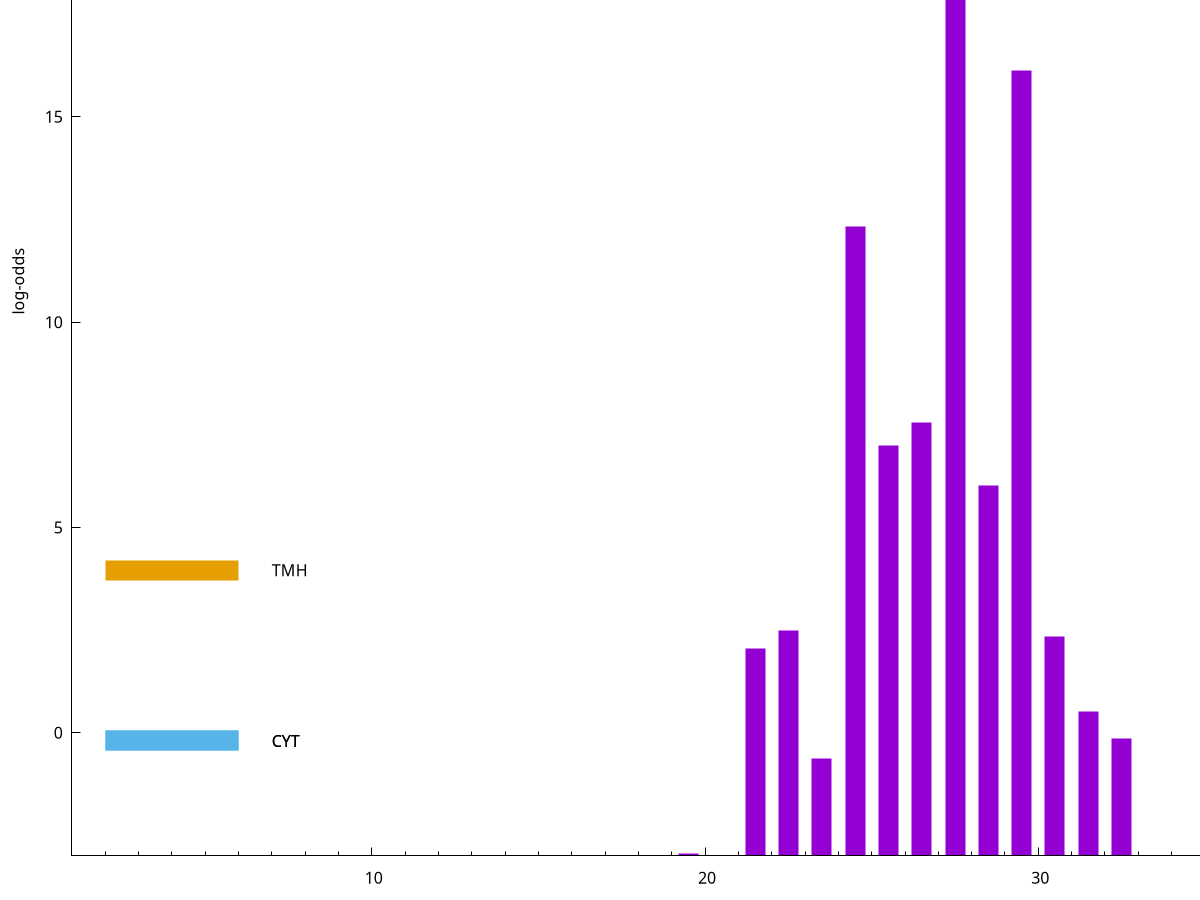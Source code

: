 set title "LipoP predictions for SRR5666568.gff"
set size 2., 1.4
set xrange [1:70] 
set mxtics 10
set yrange [-3:25]
set y2range [0:28]
set ylabel "log-odds"
set term postscript eps color solid "Helvetica" 30
set output "SRR5666568.gff115.eps"
set arrow from 2,19.8954 to 6,19.8954 nohead lt 1 lw 20
set label "SpI" at 7,19.8954
set arrow from 2,3.9606 to 6,3.9606 nohead lt 4 lw 20
set label "TMH" at 7,3.9606
set arrow from 2,-0.200913 to 6,-0.200913 nohead lt 3 lw 20
set label "CYT" at 7,-0.200913
set arrow from 2,-0.200913 to 6,-0.200913 nohead lt 3 lw 20
set label "CYT" at 7,-0.200913
set arrow from 2,19.8954 to 6,19.8954 nohead lt 1 lw 20
set label "SpI" at 7,19.8954
# NOTE: The scores below are the log-odds scores with the threshold
# NOTE: subtracted (a hack to make gnuplot make the histogram all
# NOTE: look nice).
plot "-" axes x1y2 title "" with impulses lt 1 lw 20
27.500000 22.777200
29.500000 19.118700
24.500000 15.324600
26.500000 10.567660
25.500000 9.990320
28.500000 9.026950
22.500000 5.493190
30.500000 5.335250
21.500000 5.050910
31.500000 3.522102
32.500000 2.865953
23.500000 2.376650
36.500000 1.448630
19.500000 0.051210
e
exit
